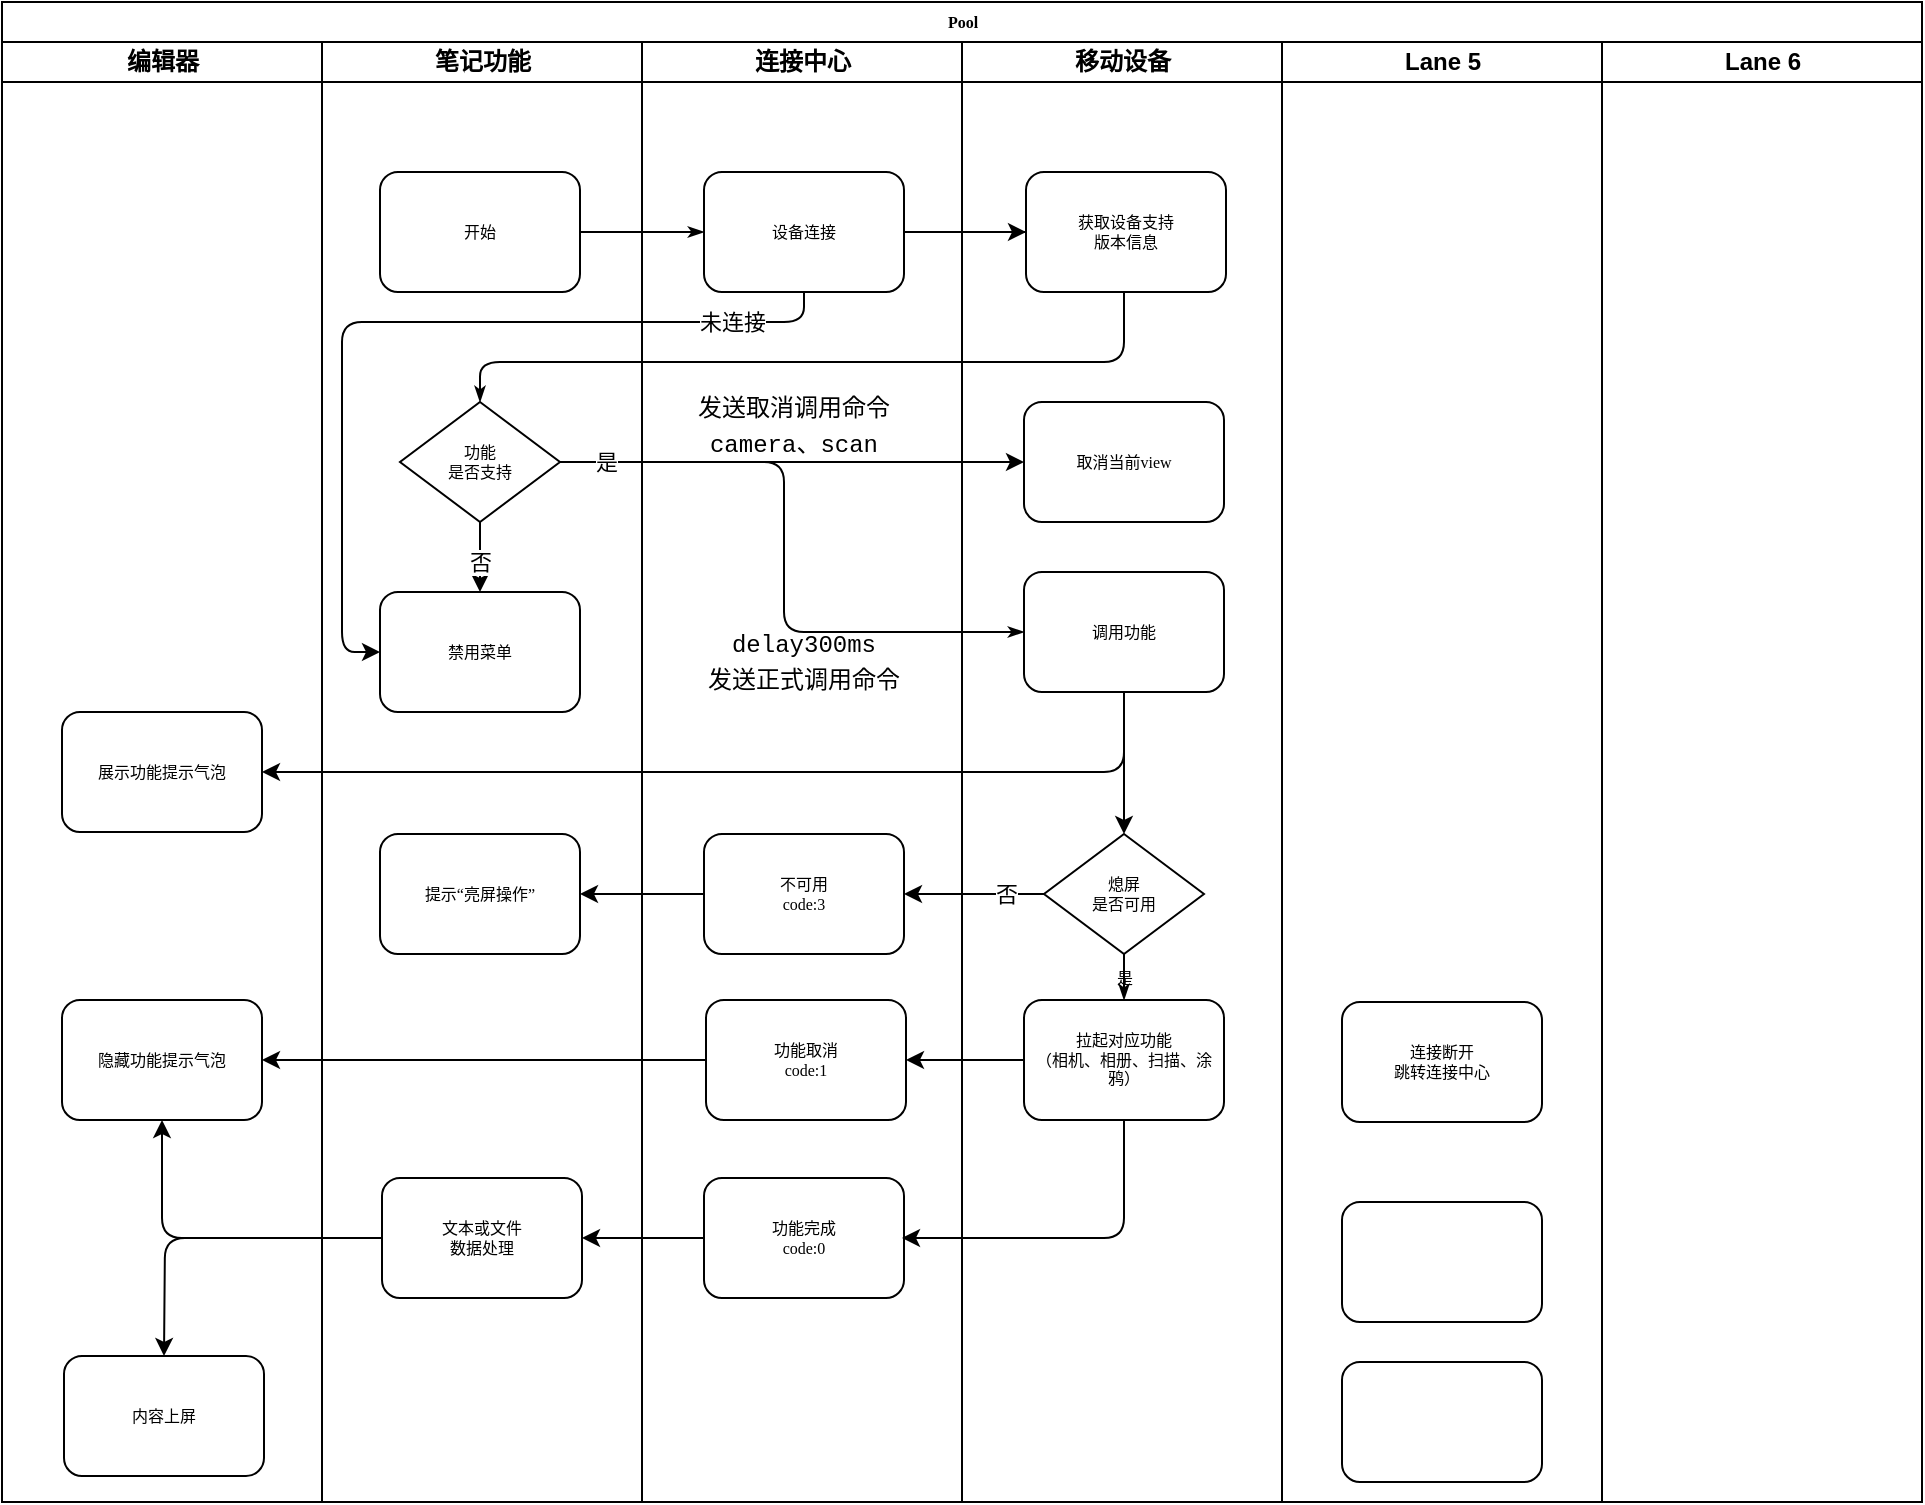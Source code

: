 <mxfile version="21.4.0" type="github">
  <diagram name="Page-1" id="74e2e168-ea6b-b213-b513-2b3c1d86103e">
    <mxGraphModel dx="1434" dy="773" grid="0" gridSize="10" guides="1" tooltips="1" connect="1" arrows="1" fold="1" page="1" pageScale="1" pageWidth="1100" pageHeight="850" background="none" math="0" shadow="0">
      <root>
        <mxCell id="0" />
        <mxCell id="1" parent="0" />
        <mxCell id="77e6c97f196da883-1" value="Pool" style="swimlane;html=1;childLayout=stackLayout;startSize=20;rounded=0;shadow=0;labelBackgroundColor=none;strokeWidth=1;fontFamily=Verdana;fontSize=8;align=center;" parent="1" vertex="1">
          <mxGeometry x="70" y="40" width="960" height="750" as="geometry" />
        </mxCell>
        <mxCell id="77e6c97f196da883-2" value="编辑器" style="swimlane;html=1;startSize=20;" parent="77e6c97f196da883-1" vertex="1">
          <mxGeometry y="20" width="160" height="730" as="geometry" />
        </mxCell>
        <mxCell id="1_07ez9jOhSDojLGVaJd-40" value="展示功能提示气泡" style="rounded=1;whiteSpace=wrap;html=1;shadow=0;labelBackgroundColor=none;strokeWidth=1;fontFamily=Verdana;fontSize=8;align=center;" parent="77e6c97f196da883-2" vertex="1">
          <mxGeometry x="30" y="335" width="100" height="60" as="geometry" />
        </mxCell>
        <mxCell id="1_07ez9jOhSDojLGVaJd-43" value="隐藏功能提示气泡" style="rounded=1;whiteSpace=wrap;html=1;shadow=0;labelBackgroundColor=none;strokeWidth=1;fontFamily=Verdana;fontSize=8;align=center;" parent="77e6c97f196da883-2" vertex="1">
          <mxGeometry x="30" y="479" width="100" height="60" as="geometry" />
        </mxCell>
        <mxCell id="1_07ez9jOhSDojLGVaJd-49" value="内容上屏" style="rounded=1;whiteSpace=wrap;html=1;shadow=0;labelBackgroundColor=none;strokeWidth=1;fontFamily=Verdana;fontSize=8;align=center;" parent="77e6c97f196da883-2" vertex="1">
          <mxGeometry x="31" y="657" width="100" height="60" as="geometry" />
        </mxCell>
        <mxCell id="77e6c97f196da883-3" value="笔记功能" style="swimlane;html=1;startSize=20;" parent="77e6c97f196da883-1" vertex="1">
          <mxGeometry x="160" y="20" width="160" height="730" as="geometry" />
        </mxCell>
        <mxCell id="1_07ez9jOhSDojLGVaJd-46" value="文本或文件&lt;br&gt;数据处理" style="rounded=1;whiteSpace=wrap;html=1;shadow=0;labelBackgroundColor=none;strokeWidth=1;fontFamily=Verdana;fontSize=8;align=center;" parent="77e6c97f196da883-3" vertex="1">
          <mxGeometry x="30" y="568" width="100" height="60" as="geometry" />
        </mxCell>
        <mxCell id="1_07ez9jOhSDojLGVaJd-4" value="禁用菜单" style="rounded=1;whiteSpace=wrap;html=1;shadow=0;labelBackgroundColor=none;strokeWidth=1;fontFamily=Verdana;fontSize=8;align=center;" parent="77e6c97f196da883-3" vertex="1">
          <mxGeometry x="29" y="275" width="100" height="60" as="geometry" />
        </mxCell>
        <mxCell id="77e6c97f196da883-4" value="连接中心" style="swimlane;html=1;startSize=20;" parent="77e6c97f196da883-1" vertex="1">
          <mxGeometry x="320" y="20" width="160" height="730" as="geometry" />
        </mxCell>
        <mxCell id="77e6c97f196da883-14" value="功能完成&lt;br&gt;code:0" style="rounded=1;whiteSpace=wrap;html=1;shadow=0;labelBackgroundColor=none;strokeWidth=1;fontFamily=Verdana;fontSize=8;align=center;" parent="77e6c97f196da883-4" vertex="1">
          <mxGeometry x="31" y="568" width="100" height="60" as="geometry" />
        </mxCell>
        <mxCell id="1_07ez9jOhSDojLGVaJd-7" value="&lt;div style=&quot;font-family: Menlo, Monaco, &amp;quot;Courier New&amp;quot;, monospace; line-height: 18px;&quot;&gt;&lt;span style=&quot;background-color: rgb(255, 255, 255);&quot;&gt;发送取消调用命令&lt;/span&gt;&lt;/div&gt;&lt;div style=&quot;font-family: Menlo, Monaco, &amp;quot;Courier New&amp;quot;, monospace; line-height: 18px;&quot;&gt;&lt;span style=&quot;background-color: rgb(255, 255, 255);&quot;&gt;camera、scan&lt;/span&gt;&lt;/div&gt;" style="text;html=1;strokeColor=none;fillColor=none;align=center;verticalAlign=middle;whiteSpace=wrap;rounded=0;" parent="77e6c97f196da883-4" vertex="1">
          <mxGeometry x="21" y="177" width="110" height="30" as="geometry" />
        </mxCell>
        <mxCell id="1_07ez9jOhSDojLGVaJd-48" style="edgeStyle=orthogonalEdgeStyle;curved=1;rounded=0;orthogonalLoop=1;jettySize=auto;html=1;exitX=0;exitY=0.5;exitDx=0;exitDy=0;entryX=1;entryY=0.5;entryDx=0;entryDy=0;" parent="77e6c97f196da883-1" source="77e6c97f196da883-14" target="1_07ez9jOhSDojLGVaJd-46" edge="1">
          <mxGeometry relative="1" as="geometry" />
        </mxCell>
        <mxCell id="1_07ez9jOhSDojLGVaJd-50" style="edgeStyle=orthogonalEdgeStyle;rounded=1;orthogonalLoop=1;jettySize=auto;html=1;exitX=0;exitY=0.5;exitDx=0;exitDy=0;entryX=0.5;entryY=0;entryDx=0;entryDy=0;" parent="77e6c97f196da883-1" source="1_07ez9jOhSDojLGVaJd-46" edge="1">
          <mxGeometry relative="1" as="geometry">
            <mxPoint x="81" y="677" as="targetPoint" />
          </mxGeometry>
        </mxCell>
        <mxCell id="77e6c97f196da883-5" value="移动设备" style="swimlane;html=1;startSize=20;" parent="77e6c97f196da883-1" vertex="1">
          <mxGeometry x="480" y="20" width="160" height="730" as="geometry" />
        </mxCell>
        <mxCell id="77e6c97f196da883-8" value="开始" style="rounded=1;whiteSpace=wrap;html=1;shadow=0;labelBackgroundColor=none;strokeWidth=1;fontFamily=Verdana;fontSize=8;align=center;" parent="77e6c97f196da883-5" vertex="1">
          <mxGeometry x="-291" y="65" width="100" height="60" as="geometry" />
        </mxCell>
        <mxCell id="1_07ez9jOhSDojLGVaJd-3" value="功能&lt;br&gt;是否支持" style="rhombus;whiteSpace=wrap;html=1;rounded=0;shadow=0;labelBackgroundColor=none;strokeWidth=1;fontFamily=Verdana;fontSize=8;align=center;" parent="77e6c97f196da883-5" vertex="1">
          <mxGeometry x="-281" y="180" width="80" height="60" as="geometry" />
        </mxCell>
        <mxCell id="1_07ez9jOhSDojLGVaJd-13" value="提示“亮屏操作”" style="rounded=1;whiteSpace=wrap;html=1;shadow=0;labelBackgroundColor=none;strokeWidth=1;fontFamily=Verdana;fontSize=8;align=center;" parent="77e6c97f196da883-5" vertex="1">
          <mxGeometry x="-291" y="396" width="100" height="60" as="geometry" />
        </mxCell>
        <mxCell id="77e6c97f196da883-26" style="edgeStyle=orthogonalEdgeStyle;rounded=1;html=1;labelBackgroundColor=none;startArrow=none;startFill=0;startSize=5;endArrow=classicThin;endFill=1;endSize=5;jettySize=auto;orthogonalLoop=1;strokeWidth=1;fontFamily=Verdana;fontSize=8" parent="77e6c97f196da883-5" source="77e6c97f196da883-8" target="77e6c97f196da883-11" edge="1">
          <mxGeometry relative="1" as="geometry" />
        </mxCell>
        <mxCell id="77e6c97f196da883-27" style="edgeStyle=orthogonalEdgeStyle;rounded=1;html=1;labelBackgroundColor=none;startArrow=none;startFill=0;startSize=5;endArrow=classicThin;endFill=1;endSize=5;jettySize=auto;orthogonalLoop=1;strokeWidth=1;fontFamily=Verdana;fontSize=8;entryX=0.5;entryY=0;entryDx=0;entryDy=0;" parent="77e6c97f196da883-5" source="77e6c97f196da883-11" target="1_07ez9jOhSDojLGVaJd-3" edge="1">
          <mxGeometry relative="1" as="geometry">
            <Array as="points">
              <mxPoint x="81" y="95" />
              <mxPoint x="81" y="160" />
              <mxPoint x="-241" y="160" />
            </Array>
            <mxPoint x="-248.971" y="155" as="targetPoint" />
          </mxGeometry>
        </mxCell>
        <mxCell id="77e6c97f196da883-11" value="设备连接" style="rounded=1;whiteSpace=wrap;html=1;shadow=0;labelBackgroundColor=none;strokeWidth=1;fontFamily=Verdana;fontSize=8;align=center;" parent="77e6c97f196da883-5" vertex="1">
          <mxGeometry x="-129" y="65" width="100" height="60" as="geometry" />
        </mxCell>
        <mxCell id="1_07ez9jOhSDojLGVaJd-9" value="&lt;div style=&quot;font-family: Menlo, Monaco, &amp;quot;Courier New&amp;quot;, monospace; line-height: 18px;&quot;&gt;&lt;span style=&quot;background-color: rgb(255, 255, 255);&quot;&gt;delay300ms&lt;/span&gt;&lt;/div&gt;&lt;div style=&quot;font-family: Menlo, Monaco, &amp;quot;Courier New&amp;quot;, monospace; line-height: 18px;&quot;&gt;&lt;span style=&quot;background-color: rgb(255, 255, 255);&quot;&gt;发送正式调用命令&lt;/span&gt;&lt;/div&gt;" style="text;html=1;strokeColor=none;fillColor=none;align=center;verticalAlign=middle;whiteSpace=wrap;rounded=0;" parent="77e6c97f196da883-5" vertex="1">
          <mxGeometry x="-134" y="295" width="110" height="30" as="geometry" />
        </mxCell>
        <mxCell id="1_07ez9jOhSDojLGVaJd-16" value="不可用&lt;br&gt;code:3" style="rounded=1;whiteSpace=wrap;html=1;shadow=0;labelBackgroundColor=none;strokeWidth=1;fontFamily=Verdana;fontSize=8;align=center;" parent="77e6c97f196da883-5" vertex="1">
          <mxGeometry x="-129" y="396" width="100" height="60" as="geometry" />
        </mxCell>
        <mxCell id="1_07ez9jOhSDojLGVaJd-18" value="功能取消&lt;br&gt;code:1" style="rounded=1;whiteSpace=wrap;html=1;shadow=0;labelBackgroundColor=none;strokeWidth=1;fontFamily=Verdana;fontSize=8;align=center;" parent="77e6c97f196da883-5" vertex="1">
          <mxGeometry x="-128" y="479" width="100" height="60" as="geometry" />
        </mxCell>
        <mxCell id="1_07ez9jOhSDojLGVaJd-14" style="edgeStyle=orthogonalEdgeStyle;rounded=0;orthogonalLoop=1;jettySize=auto;html=1;exitX=0;exitY=0.5;exitDx=0;exitDy=0;entryX=1;entryY=0.5;entryDx=0;entryDy=0;" parent="77e6c97f196da883-5" source="77e6c97f196da883-13" target="1_07ez9jOhSDojLGVaJd-16" edge="1">
          <mxGeometry relative="1" as="geometry" />
        </mxCell>
        <mxCell id="1_07ez9jOhSDojLGVaJd-15" value="否" style="edgeLabel;html=1;align=center;verticalAlign=middle;resizable=0;points=[];" parent="1_07ez9jOhSDojLGVaJd-14" vertex="1" connectable="0">
          <mxGeometry x="-0.811" y="-1" relative="1" as="geometry">
            <mxPoint x="-13" y="1" as="offset" />
          </mxGeometry>
        </mxCell>
        <mxCell id="1_07ez9jOhSDojLGVaJd-17" style="edgeStyle=orthogonalEdgeStyle;rounded=0;orthogonalLoop=1;jettySize=auto;html=1;exitX=0;exitY=0.5;exitDx=0;exitDy=0;entryX=1;entryY=0.5;entryDx=0;entryDy=0;" parent="77e6c97f196da883-5" source="1_07ez9jOhSDojLGVaJd-16" target="1_07ez9jOhSDojLGVaJd-13" edge="1">
          <mxGeometry relative="1" as="geometry" />
        </mxCell>
        <mxCell id="77e6c97f196da883-12" value="取消当前view" style="rounded=1;whiteSpace=wrap;html=1;shadow=0;labelBackgroundColor=none;strokeWidth=1;fontFamily=Verdana;fontSize=8;align=center;" parent="77e6c97f196da883-5" vertex="1">
          <mxGeometry x="31" y="180" width="100" height="60" as="geometry" />
        </mxCell>
        <mxCell id="77e6c97f196da883-13" value="熄屏&lt;br&gt;是否可用" style="rhombus;whiteSpace=wrap;html=1;rounded=0;shadow=0;labelBackgroundColor=none;strokeWidth=1;fontFamily=Verdana;fontSize=8;align=center;" parent="77e6c97f196da883-5" vertex="1">
          <mxGeometry x="41" y="396" width="80" height="60" as="geometry" />
        </mxCell>
        <mxCell id="1_07ez9jOhSDojLGVaJd-1" value="获取设备支持&lt;br&gt;版本信息" style="rounded=1;whiteSpace=wrap;html=1;shadow=0;labelBackgroundColor=none;strokeWidth=1;fontFamily=Verdana;fontSize=8;align=center;" parent="77e6c97f196da883-5" vertex="1">
          <mxGeometry x="32" y="65" width="100" height="60" as="geometry" />
        </mxCell>
        <mxCell id="1_07ez9jOhSDojLGVaJd-12" style="edgeStyle=orthogonalEdgeStyle;rounded=0;orthogonalLoop=1;jettySize=auto;html=1;exitX=0.5;exitY=1;exitDx=0;exitDy=0;entryX=0.5;entryY=0;entryDx=0;entryDy=0;" parent="77e6c97f196da883-5" source="1_07ez9jOhSDojLGVaJd-8" target="77e6c97f196da883-13" edge="1">
          <mxGeometry relative="1" as="geometry" />
        </mxCell>
        <mxCell id="1_07ez9jOhSDojLGVaJd-8" value="调用功能" style="rounded=1;whiteSpace=wrap;html=1;shadow=0;labelBackgroundColor=none;strokeWidth=1;fontFamily=Verdana;fontSize=8;align=center;" parent="77e6c97f196da883-5" vertex="1">
          <mxGeometry x="31" y="265" width="100" height="60" as="geometry" />
        </mxCell>
        <mxCell id="77e6c97f196da883-15" value="拉起对应功能&lt;br&gt;（相机、相册、扫描、涂鸦）" style="rounded=1;whiteSpace=wrap;html=1;shadow=0;labelBackgroundColor=none;strokeWidth=1;fontFamily=Verdana;fontSize=8;align=center;" parent="77e6c97f196da883-5" vertex="1">
          <mxGeometry x="31" y="479" width="100" height="60" as="geometry" />
        </mxCell>
        <mxCell id="77e6c97f196da883-33" value="是" style="edgeStyle=orthogonalEdgeStyle;rounded=1;html=1;labelBackgroundColor=none;startArrow=none;startFill=0;startSize=5;endArrow=classicThin;endFill=1;endSize=5;jettySize=auto;orthogonalLoop=1;strokeWidth=1;fontFamily=Verdana;fontSize=8" parent="77e6c97f196da883-5" source="77e6c97f196da883-13" target="77e6c97f196da883-15" edge="1">
          <mxGeometry relative="1" as="geometry">
            <Array as="points">
              <mxPoint x="81" y="460" />
              <mxPoint x="81" y="460" />
            </Array>
          </mxGeometry>
        </mxCell>
        <mxCell id="1_07ez9jOhSDojLGVaJd-2" style="edgeStyle=orthogonalEdgeStyle;rounded=0;orthogonalLoop=1;jettySize=auto;html=1;exitX=1;exitY=0.5;exitDx=0;exitDy=0;entryX=0;entryY=0.5;entryDx=0;entryDy=0;" parent="77e6c97f196da883-5" source="77e6c97f196da883-11" target="1_07ez9jOhSDojLGVaJd-1" edge="1">
          <mxGeometry relative="1" as="geometry" />
        </mxCell>
        <mxCell id="1_07ez9jOhSDojLGVaJd-6" style="edgeStyle=orthogonalEdgeStyle;rounded=0;orthogonalLoop=1;jettySize=auto;html=1;exitX=1;exitY=0.5;exitDx=0;exitDy=0;entryX=0;entryY=0.5;entryDx=0;entryDy=0;" parent="77e6c97f196da883-5" source="1_07ez9jOhSDojLGVaJd-3" target="77e6c97f196da883-12" edge="1">
          <mxGeometry relative="1" as="geometry" />
        </mxCell>
        <mxCell id="77e6c97f196da883-29" style="edgeStyle=orthogonalEdgeStyle;rounded=1;html=1;labelBackgroundColor=none;startArrow=none;startFill=0;startSize=5;endArrow=classicThin;endFill=1;endSize=5;jettySize=auto;orthogonalLoop=1;strokeWidth=1;fontFamily=Verdana;fontSize=8;entryX=0;entryY=0.5;entryDx=0;entryDy=0;exitX=1;exitY=0.5;exitDx=0;exitDy=0;" parent="77e6c97f196da883-5" source="1_07ez9jOhSDojLGVaJd-3" target="1_07ez9jOhSDojLGVaJd-8" edge="1">
          <mxGeometry relative="1" as="geometry">
            <Array as="points">
              <mxPoint x="-89" y="210" />
              <mxPoint x="-89" y="295" />
            </Array>
          </mxGeometry>
        </mxCell>
        <mxCell id="1_07ez9jOhSDojLGVaJd-10" value="是" style="edgeLabel;html=1;align=center;verticalAlign=middle;resizable=0;points=[];" parent="77e6c97f196da883-29" vertex="1" connectable="0">
          <mxGeometry x="-0.857" relative="1" as="geometry">
            <mxPoint as="offset" />
          </mxGeometry>
        </mxCell>
        <mxCell id="1_07ez9jOhSDojLGVaJd-19" style="edgeStyle=orthogonalEdgeStyle;rounded=0;orthogonalLoop=1;jettySize=auto;html=1;exitX=0;exitY=0.5;exitDx=0;exitDy=0;entryX=1;entryY=0.5;entryDx=0;entryDy=0;" parent="77e6c97f196da883-5" source="77e6c97f196da883-15" target="1_07ez9jOhSDojLGVaJd-18" edge="1">
          <mxGeometry relative="1" as="geometry" />
        </mxCell>
        <mxCell id="77e6c97f196da883-6" value="Lane 5" style="swimlane;html=1;startSize=20;" parent="77e6c97f196da883-1" vertex="1">
          <mxGeometry x="640" y="20" width="160" height="730" as="geometry" />
        </mxCell>
        <mxCell id="77e6c97f196da883-22" value="" style="rounded=1;whiteSpace=wrap;html=1;shadow=0;labelBackgroundColor=none;strokeWidth=1;fontFamily=Verdana;fontSize=8;align=center;" parent="77e6c97f196da883-6" vertex="1">
          <mxGeometry x="30" y="580" width="100" height="60" as="geometry" />
        </mxCell>
        <mxCell id="77e6c97f196da883-23" value="" style="rounded=1;whiteSpace=wrap;html=1;shadow=0;labelBackgroundColor=none;strokeWidth=1;fontFamily=Verdana;fontSize=8;align=center;" parent="77e6c97f196da883-6" vertex="1">
          <mxGeometry x="30" y="660" width="100" height="60" as="geometry" />
        </mxCell>
        <mxCell id="77e6c97f196da883-10" value="连接断开&lt;br&gt;跳转连接中心" style="rounded=1;whiteSpace=wrap;html=1;shadow=0;labelBackgroundColor=none;strokeWidth=1;fontFamily=Verdana;fontSize=8;align=center;" parent="77e6c97f196da883-6" vertex="1">
          <mxGeometry x="30" y="480" width="100" height="60" as="geometry" />
        </mxCell>
        <mxCell id="77e6c97f196da883-7" value="Lane 6" style="swimlane;html=1;startSize=20;" parent="77e6c97f196da883-1" vertex="1">
          <mxGeometry x="800" y="20" width="160" height="730" as="geometry" />
        </mxCell>
        <mxCell id="1_07ez9jOhSDojLGVaJd-42" style="edgeStyle=orthogonalEdgeStyle;rounded=1;orthogonalLoop=1;jettySize=auto;html=1;exitX=0.5;exitY=1;exitDx=0;exitDy=0;entryX=1;entryY=0.5;entryDx=0;entryDy=0;" parent="77e6c97f196da883-1" source="1_07ez9jOhSDojLGVaJd-8" target="1_07ez9jOhSDojLGVaJd-40" edge="1">
          <mxGeometry relative="1" as="geometry" />
        </mxCell>
        <mxCell id="1_07ez9jOhSDojLGVaJd-44" style="edgeStyle=orthogonalEdgeStyle;curved=1;rounded=0;orthogonalLoop=1;jettySize=auto;html=1;exitX=0;exitY=0.5;exitDx=0;exitDy=0;entryX=1;entryY=0.5;entryDx=0;entryDy=0;" parent="77e6c97f196da883-1" source="1_07ez9jOhSDojLGVaJd-18" target="1_07ez9jOhSDojLGVaJd-43" edge="1">
          <mxGeometry relative="1" as="geometry" />
        </mxCell>
        <mxCell id="1_07ez9jOhSDojLGVaJd-45" style="edgeStyle=orthogonalEdgeStyle;rounded=1;orthogonalLoop=1;jettySize=auto;html=1;exitX=0.5;exitY=1;exitDx=0;exitDy=0;" parent="77e6c97f196da883-1" source="77e6c97f196da883-15" edge="1">
          <mxGeometry relative="1" as="geometry">
            <mxPoint x="450" y="618" as="targetPoint" />
            <Array as="points">
              <mxPoint x="561" y="618" />
            </Array>
          </mxGeometry>
        </mxCell>
        <mxCell id="1_07ez9jOhSDojLGVaJd-47" style="edgeStyle=orthogonalEdgeStyle;rounded=1;orthogonalLoop=1;jettySize=auto;html=1;exitX=0;exitY=0.5;exitDx=0;exitDy=0;entryX=0.5;entryY=1;entryDx=0;entryDy=0;" parent="77e6c97f196da883-1" source="1_07ez9jOhSDojLGVaJd-46" target="1_07ez9jOhSDojLGVaJd-43" edge="1">
          <mxGeometry relative="1" as="geometry">
            <Array as="points">
              <mxPoint x="80" y="618" />
            </Array>
          </mxGeometry>
        </mxCell>
        <mxCell id="1_07ez9jOhSDojLGVaJd-5" style="edgeStyle=orthogonalEdgeStyle;rounded=0;orthogonalLoop=1;jettySize=auto;html=1;exitX=0.5;exitY=1;exitDx=0;exitDy=0;entryX=0.5;entryY=0;entryDx=0;entryDy=0;" parent="77e6c97f196da883-1" source="1_07ez9jOhSDojLGVaJd-3" target="1_07ez9jOhSDojLGVaJd-4" edge="1">
          <mxGeometry relative="1" as="geometry" />
        </mxCell>
        <mxCell id="1_07ez9jOhSDojLGVaJd-11" value="否" style="edgeLabel;html=1;align=center;verticalAlign=middle;resizable=0;points=[];" parent="1_07ez9jOhSDojLGVaJd-5" vertex="1" connectable="0">
          <mxGeometry x="-0.486" y="-1" relative="1" as="geometry">
            <mxPoint x="1" y="11" as="offset" />
          </mxGeometry>
        </mxCell>
        <mxCell id="1_07ez9jOhSDojLGVaJd-51" style="edgeStyle=orthogonalEdgeStyle;rounded=1;orthogonalLoop=1;jettySize=auto;html=1;exitX=0.5;exitY=1;exitDx=0;exitDy=0;" parent="77e6c97f196da883-1" source="77e6c97f196da883-11" target="1_07ez9jOhSDojLGVaJd-4" edge="1">
          <mxGeometry relative="1" as="geometry">
            <mxPoint x="189" y="325" as="targetPoint" />
            <Array as="points">
              <mxPoint x="401" y="160" />
              <mxPoint x="170" y="160" />
              <mxPoint x="170" y="325" />
            </Array>
          </mxGeometry>
        </mxCell>
        <mxCell id="n_zWQmdvV0K6Ac2rGPTV-1" value="未连接" style="edgeLabel;html=1;align=center;verticalAlign=middle;resizable=0;points=[];" vertex="1" connectable="0" parent="1_07ez9jOhSDojLGVaJd-51">
          <mxGeometry x="-0.763" relative="1" as="geometry">
            <mxPoint as="offset" />
          </mxGeometry>
        </mxCell>
      </root>
    </mxGraphModel>
  </diagram>
</mxfile>

